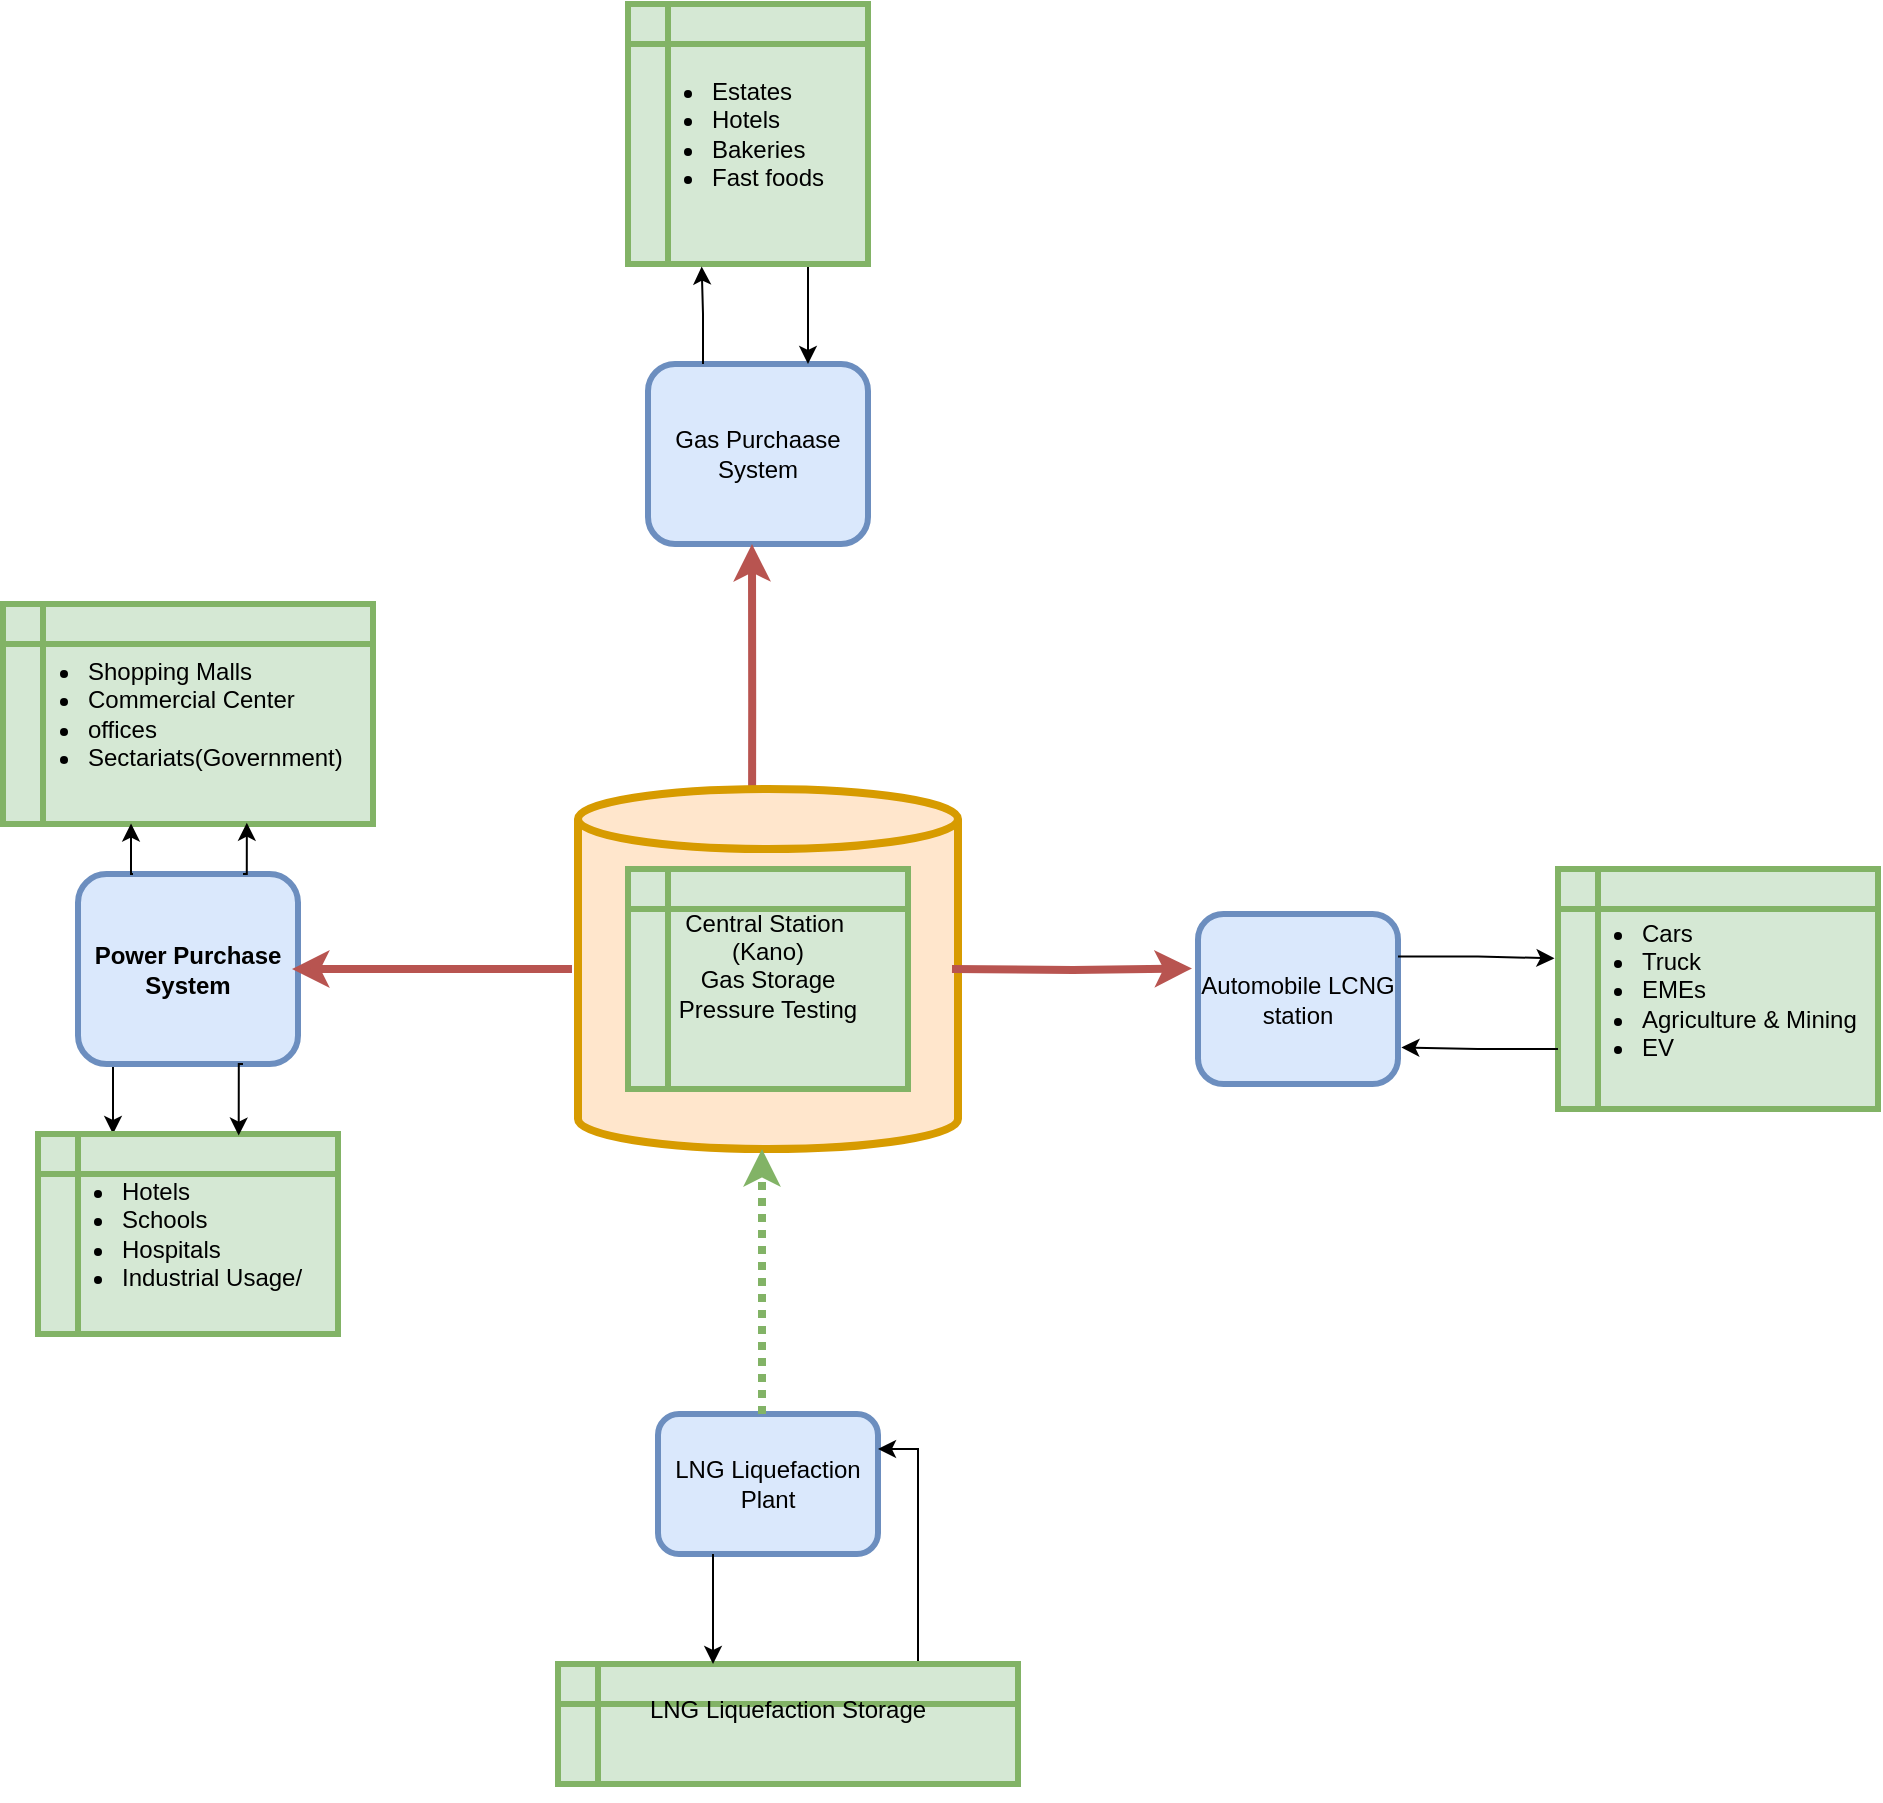 <mxfile version="25.0.1" pages="7">
  <diagram name="Page-1" id="MivRWfiBaCtzzvS7Ab6o">
    <mxGraphModel dx="2904" dy="2063" grid="1" gridSize="10" guides="1" tooltips="1" connect="1" arrows="1" fold="1" page="1" pageScale="1" pageWidth="850" pageHeight="1100" math="0" shadow="0">
      <root>
        <mxCell id="0" />
        <mxCell id="1" parent="0" />
        <mxCell id="5wyqQ87SnvcVLmWQEHBB-3" value="Gas Purchaase System" style="rounded=1;whiteSpace=wrap;html=1;strokeWidth=3;fillColor=#dae8fc;strokeColor=#6c8ebf;" vertex="1" parent="1">
          <mxGeometry x="315" y="-10" width="110" height="90" as="geometry" />
        </mxCell>
        <mxCell id="5wyqQ87SnvcVLmWQEHBB-5" value="Automobile LCNG station" style="rounded=1;whiteSpace=wrap;html=1;strokeWidth=3;fillColor=#dae8fc;strokeColor=#6c8ebf;" vertex="1" parent="1">
          <mxGeometry x="590" y="265" width="100" height="85" as="geometry" />
        </mxCell>
        <mxCell id="5wyqQ87SnvcVLmWQEHBB-6" value="LNG Liquefaction Plant" style="rounded=1;whiteSpace=wrap;html=1;strokeWidth=3;fillColor=#dae8fc;strokeColor=#6c8ebf;" vertex="1" parent="1">
          <mxGeometry x="320" y="515" width="110" height="70" as="geometry" />
        </mxCell>
        <mxCell id="5wyqQ87SnvcVLmWQEHBB-31" style="edgeStyle=orthogonalEdgeStyle;rounded=0;orthogonalLoop=1;jettySize=auto;html=1;exitX=0.25;exitY=1;exitDx=0;exitDy=0;entryX=0.25;entryY=0;entryDx=0;entryDy=0;" edge="1" parent="1" source="5wyqQ87SnvcVLmWQEHBB-7" target="5wyqQ87SnvcVLmWQEHBB-8">
          <mxGeometry relative="1" as="geometry" />
        </mxCell>
        <mxCell id="5wyqQ87SnvcVLmWQEHBB-7" value="&lt;b&gt;Power Purchase System&lt;/b&gt;" style="rounded=1;whiteSpace=wrap;html=1;strokeWidth=3;fillColor=#dae8fc;strokeColor=#6c8ebf;" vertex="1" parent="1">
          <mxGeometry x="30" y="245" width="110" height="95" as="geometry" />
        </mxCell>
        <mxCell id="5wyqQ87SnvcVLmWQEHBB-8" value="&lt;ul&gt;&lt;li&gt;Hotels&lt;/li&gt;&lt;li&gt;Schools&lt;/li&gt;&lt;li&gt;Hospitals&lt;/li&gt;&lt;li&gt;Industrial Usage/&lt;/li&gt;&lt;/ul&gt;" style="shape=internalStorage;whiteSpace=wrap;html=1;backgroundOutline=1;strokeWidth=3;align=left;fillColor=#d5e8d4;strokeColor=#82b366;" vertex="1" parent="1">
          <mxGeometry x="10" y="375" width="150" height="100" as="geometry" />
        </mxCell>
        <mxCell id="5wyqQ87SnvcVLmWQEHBB-32" style="edgeStyle=orthogonalEdgeStyle;rounded=0;orthogonalLoop=1;jettySize=auto;html=1;exitX=0.75;exitY=1;exitDx=0;exitDy=0;" edge="1" parent="1" source="5wyqQ87SnvcVLmWQEHBB-9">
          <mxGeometry relative="1" as="geometry">
            <mxPoint x="395" y="-10" as="targetPoint" />
          </mxGeometry>
        </mxCell>
        <mxCell id="5wyqQ87SnvcVLmWQEHBB-9" value="&lt;ul&gt;&lt;li&gt;Estates&lt;/li&gt;&lt;li&gt;Hotels&lt;/li&gt;&lt;li&gt;Bakeries&lt;/li&gt;&lt;li&gt;Fast foods&amp;nbsp;&lt;/li&gt;&lt;/ul&gt;" style="shape=internalStorage;whiteSpace=wrap;html=1;backgroundOutline=1;strokeWidth=3;align=left;fillColor=#d5e8d4;strokeColor=#82b366;" vertex="1" parent="1">
          <mxGeometry x="305" y="-190" width="120" height="130" as="geometry" />
        </mxCell>
        <mxCell id="5wyqQ87SnvcVLmWQEHBB-10" value="&lt;ul&gt;&lt;li&gt;Shopping Malls&lt;/li&gt;&lt;li&gt;Commercial Center&lt;/li&gt;&lt;li&gt;offices&lt;/li&gt;&lt;li&gt;Sectariats(Government)&lt;/li&gt;&lt;/ul&gt;" style="shape=internalStorage;whiteSpace=wrap;html=1;backgroundOutline=1;strokeWidth=3;align=left;fillColor=#d5e8d4;strokeColor=#82b366;" vertex="1" parent="1">
          <mxGeometry x="-7.5" y="110" width="185" height="110" as="geometry" />
        </mxCell>
        <mxCell id="rEd-CYb2xMpSt2pDyGsE-3" style="edgeStyle=orthogonalEdgeStyle;rounded=0;orthogonalLoop=1;jettySize=auto;html=1;exitX=0.75;exitY=0;exitDx=0;exitDy=0;entryX=1;entryY=0.25;entryDx=0;entryDy=0;" edge="1" parent="1" source="5wyqQ87SnvcVLmWQEHBB-11" target="5wyqQ87SnvcVLmWQEHBB-6">
          <mxGeometry relative="1" as="geometry">
            <Array as="points">
              <mxPoint x="450" y="640" />
              <mxPoint x="450" y="533" />
            </Array>
          </mxGeometry>
        </mxCell>
        <mxCell id="5wyqQ87SnvcVLmWQEHBB-11" value="LNG Liquefaction Storage&lt;div&gt;&lt;br&gt;&lt;/div&gt;" style="shape=internalStorage;whiteSpace=wrap;html=1;backgroundOutline=1;strokeWidth=3;fillColor=#d5e8d4;strokeColor=#82b366;" vertex="1" parent="1">
          <mxGeometry x="270" y="640" width="230" height="60" as="geometry" />
        </mxCell>
        <mxCell id="5wyqQ87SnvcVLmWQEHBB-12" value="&lt;ul&gt;&lt;li&gt;Cars&lt;/li&gt;&lt;li&gt;Truck&lt;/li&gt;&lt;li&gt;EMEs&lt;/li&gt;&lt;li&gt;Agriculture &amp;amp; Mining&lt;/li&gt;&lt;li&gt;EV&lt;/li&gt;&lt;/ul&gt;" style="shape=internalStorage;whiteSpace=wrap;html=1;backgroundOutline=1;strokeWidth=3;align=left;fillColor=#d5e8d4;strokeColor=#82b366;" vertex="1" parent="1">
          <mxGeometry x="770" y="242.5" width="160" height="120" as="geometry" />
        </mxCell>
        <mxCell id="5wyqQ87SnvcVLmWQEHBB-20" style="edgeStyle=orthogonalEdgeStyle;rounded=0;orthogonalLoop=1;jettySize=auto;html=1;entryX=0.5;entryY=1;entryDx=0;entryDy=0;strokeWidth=4;fillColor=#f8cecc;strokeColor=#b85450;" edge="1" parent="1">
          <mxGeometry relative="1" as="geometry">
            <mxPoint x="367.053" y="202.5" as="sourcePoint" />
            <mxPoint x="367" y="80" as="targetPoint" />
            <Array as="points">
              <mxPoint x="367" y="160" />
              <mxPoint x="367" y="160" />
            </Array>
          </mxGeometry>
        </mxCell>
        <mxCell id="5wyqQ87SnvcVLmWQEHBB-24" style="edgeStyle=orthogonalEdgeStyle;rounded=0;orthogonalLoop=1;jettySize=auto;html=1;exitX=0;exitY=0.5;exitDx=0;exitDy=0;exitPerimeter=0;strokeWidth=4;fillColor=#f8cecc;strokeColor=#b85450;" edge="1" parent="1">
          <mxGeometry relative="1" as="geometry">
            <mxPoint x="277" y="292.5" as="sourcePoint" />
            <mxPoint x="137" y="292.5" as="targetPoint" />
          </mxGeometry>
        </mxCell>
        <mxCell id="5wyqQ87SnvcVLmWQEHBB-15" value="" style="shape=cylinder3;whiteSpace=wrap;html=1;boundedLbl=1;backgroundOutline=1;size=15;strokeWidth=4;fillColor=#ffe6cc;strokeColor=#d79b00;" vertex="1" parent="1">
          <mxGeometry x="280" y="202.5" width="190" height="180" as="geometry" />
        </mxCell>
        <mxCell id="5wyqQ87SnvcVLmWQEHBB-16" value="Central Station&amp;nbsp;&lt;div&gt;(Kano)&lt;div&gt;Gas Storage&lt;/div&gt;&lt;div&gt;Pressure Testing&lt;/div&gt;&lt;div&gt;&lt;br&gt;&lt;/div&gt;&lt;/div&gt;" style="shape=internalStorage;whiteSpace=wrap;html=1;backgroundOutline=1;strokeWidth=3;fillColor=#d5e8d4;strokeColor=#82b366;" vertex="1" parent="1">
          <mxGeometry x="305" y="242.5" width="140" height="110" as="geometry" />
        </mxCell>
        <mxCell id="5wyqQ87SnvcVLmWQEHBB-19" style="edgeStyle=orthogonalEdgeStyle;rounded=0;orthogonalLoop=1;jettySize=auto;html=1;exitX=0.5;exitY=0;exitDx=0;exitDy=0;entryX=0.5;entryY=1;entryDx=0;entryDy=0;entryPerimeter=0;strokeWidth=4;dashed=1;dashPattern=1 1;fillColor=#d5e8d4;strokeColor=#82b366;gradientColor=#97d077;" edge="1" parent="1">
          <mxGeometry relative="1" as="geometry">
            <mxPoint x="372" y="515" as="sourcePoint" />
            <mxPoint x="372" y="382.5" as="targetPoint" />
            <Array as="points">
              <mxPoint x="372" y="515" />
            </Array>
          </mxGeometry>
        </mxCell>
        <mxCell id="5wyqQ87SnvcVLmWQEHBB-26" style="edgeStyle=orthogonalEdgeStyle;rounded=0;orthogonalLoop=1;jettySize=auto;html=1;exitX=1;exitY=0.5;exitDx=0;exitDy=0;exitPerimeter=0;entryX=0;entryY=0.32;entryDx=0;entryDy=0;entryPerimeter=0;strokeWidth=4;fillColor=#f8cecc;strokeColor=#b85450;" edge="1" parent="1">
          <mxGeometry relative="1" as="geometry">
            <mxPoint x="467" y="292.5" as="sourcePoint" />
            <mxPoint x="587" y="292.2" as="targetPoint" />
          </mxGeometry>
        </mxCell>
        <mxCell id="5wyqQ87SnvcVLmWQEHBB-27" style="edgeStyle=orthogonalEdgeStyle;rounded=0;orthogonalLoop=1;jettySize=auto;html=1;exitX=0.75;exitY=0;exitDx=0;exitDy=0;entryX=0.659;entryY=0.994;entryDx=0;entryDy=0;entryPerimeter=0;" edge="1" parent="1" source="5wyqQ87SnvcVLmWQEHBB-7" target="5wyqQ87SnvcVLmWQEHBB-10">
          <mxGeometry relative="1" as="geometry" />
        </mxCell>
        <mxCell id="5wyqQ87SnvcVLmWQEHBB-29" style="edgeStyle=orthogonalEdgeStyle;rounded=0;orthogonalLoop=1;jettySize=auto;html=1;exitX=0.25;exitY=0;exitDx=0;exitDy=0;entryX=0.346;entryY=0.998;entryDx=0;entryDy=0;entryPerimeter=0;" edge="1" parent="1" source="5wyqQ87SnvcVLmWQEHBB-7" target="5wyqQ87SnvcVLmWQEHBB-10">
          <mxGeometry relative="1" as="geometry" />
        </mxCell>
        <mxCell id="5wyqQ87SnvcVLmWQEHBB-30" style="edgeStyle=orthogonalEdgeStyle;rounded=0;orthogonalLoop=1;jettySize=auto;html=1;exitX=0.75;exitY=1;exitDx=0;exitDy=0;entryX=0.669;entryY=0.008;entryDx=0;entryDy=0;entryPerimeter=0;" edge="1" parent="1" source="5wyqQ87SnvcVLmWQEHBB-7" target="5wyqQ87SnvcVLmWQEHBB-8">
          <mxGeometry relative="1" as="geometry" />
        </mxCell>
        <mxCell id="5wyqQ87SnvcVLmWQEHBB-33" style="edgeStyle=orthogonalEdgeStyle;rounded=0;orthogonalLoop=1;jettySize=auto;html=1;exitX=0.25;exitY=0;exitDx=0;exitDy=0;entryX=0.307;entryY=1.01;entryDx=0;entryDy=0;entryPerimeter=0;" edge="1" parent="1" source="5wyqQ87SnvcVLmWQEHBB-3" target="5wyqQ87SnvcVLmWQEHBB-9">
          <mxGeometry relative="1" as="geometry" />
        </mxCell>
        <mxCell id="5wyqQ87SnvcVLmWQEHBB-35" style="edgeStyle=orthogonalEdgeStyle;rounded=0;orthogonalLoop=1;jettySize=auto;html=1;exitX=1;exitY=0.25;exitDx=0;exitDy=0;entryX=-0.011;entryY=0.372;entryDx=0;entryDy=0;entryPerimeter=0;" edge="1" parent="1" source="5wyqQ87SnvcVLmWQEHBB-5" target="5wyqQ87SnvcVLmWQEHBB-12">
          <mxGeometry relative="1" as="geometry" />
        </mxCell>
        <mxCell id="5wyqQ87SnvcVLmWQEHBB-38" style="edgeStyle=orthogonalEdgeStyle;rounded=0;orthogonalLoop=1;jettySize=auto;html=1;exitX=0;exitY=0.75;exitDx=0;exitDy=0;entryX=1.017;entryY=0.785;entryDx=0;entryDy=0;entryPerimeter=0;" edge="1" parent="1" source="5wyqQ87SnvcVLmWQEHBB-12" target="5wyqQ87SnvcVLmWQEHBB-5">
          <mxGeometry relative="1" as="geometry" />
        </mxCell>
        <mxCell id="rEd-CYb2xMpSt2pDyGsE-1" style="edgeStyle=orthogonalEdgeStyle;rounded=0;orthogonalLoop=1;jettySize=auto;html=1;exitX=0.5;exitY=1;exitDx=0;exitDy=0;" edge="1" parent="1" source="5wyqQ87SnvcVLmWQEHBB-11" target="5wyqQ87SnvcVLmWQEHBB-11">
          <mxGeometry relative="1" as="geometry" />
        </mxCell>
        <mxCell id="rEd-CYb2xMpSt2pDyGsE-2" style="edgeStyle=orthogonalEdgeStyle;rounded=0;orthogonalLoop=1;jettySize=auto;html=1;exitX=0.25;exitY=1;exitDx=0;exitDy=0;entryX=0.337;entryY=0;entryDx=0;entryDy=0;entryPerimeter=0;" edge="1" parent="1" source="5wyqQ87SnvcVLmWQEHBB-6" target="5wyqQ87SnvcVLmWQEHBB-11">
          <mxGeometry relative="1" as="geometry" />
        </mxCell>
      </root>
    </mxGraphModel>
  </diagram>
  <diagram id="xSOlGdMBiRiC-YYUlHi0" name="Page-2">
    <mxGraphModel dx="2570" dy="822" grid="1" gridSize="10" guides="1" tooltips="1" connect="1" arrows="1" fold="1" page="1" pageScale="1" pageWidth="850" pageHeight="1100" math="0" shadow="0">
      <root>
        <mxCell id="0" />
        <mxCell id="1" parent="0" />
        <mxCell id="TNfzKGHsCty4ztkJC2jU-6" value="" style="rounded=0;whiteSpace=wrap;html=1;" vertex="1" parent="1">
          <mxGeometry x="-155" y="40" width="1280" height="790" as="geometry" />
        </mxCell>
        <mxCell id="bWlDmIG68XfOGBJqUhjJ-43" style="edgeStyle=orthogonalEdgeStyle;rounded=0;orthogonalLoop=1;jettySize=auto;html=1;exitX=0.5;exitY=1;exitDx=0;exitDy=0;" edge="1" parent="1" source="bWlDmIG68XfOGBJqUhjJ-2" target="bWlDmIG68XfOGBJqUhjJ-31">
          <mxGeometry relative="1" as="geometry" />
        </mxCell>
        <mxCell id="bWlDmIG68XfOGBJqUhjJ-2" value="Logistics department" style="rounded=1;whiteSpace=wrap;html=1;strokeWidth=3;fillColor=#dae8fc;strokeColor=#6c8ebf;" vertex="1" parent="1">
          <mxGeometry x="220" y="310" width="100" height="85" as="geometry" />
        </mxCell>
        <mxCell id="bWlDmIG68XfOGBJqUhjJ-3" value="Automobile Department" style="rounded=1;whiteSpace=wrap;html=1;strokeWidth=3;fillColor=#dae8fc;strokeColor=#6c8ebf;" vertex="1" parent="1">
          <mxGeometry x="640" y="315" width="110" height="70" as="geometry" />
        </mxCell>
        <mxCell id="bWlDmIG68XfOGBJqUhjJ-41" style="edgeStyle=orthogonalEdgeStyle;rounded=0;orthogonalLoop=1;jettySize=auto;html=1;exitX=0.5;exitY=1;exitDx=0;exitDy=0;entryX=0.5;entryY=0;entryDx=0;entryDy=0;" edge="1" parent="1" source="bWlDmIG68XfOGBJqUhjJ-5" target="bWlDmIG68XfOGBJqUhjJ-30">
          <mxGeometry relative="1" as="geometry" />
        </mxCell>
        <mxCell id="bWlDmIG68XfOGBJqUhjJ-5" value="&lt;b&gt;Power&amp;nbsp; Department&lt;/b&gt;" style="rounded=1;whiteSpace=wrap;html=1;strokeWidth=3;fillColor=#dae8fc;strokeColor=#6c8ebf;" vertex="1" parent="1">
          <mxGeometry x="60" y="300" width="110" height="95" as="geometry" />
        </mxCell>
        <mxCell id="TNfzKGHsCty4ztkJC2jU-13" style="edgeStyle=orthogonalEdgeStyle;rounded=0;orthogonalLoop=1;jettySize=auto;html=1;exitX=0.5;exitY=1;exitDx=0;exitDy=0;entryX=0.5;entryY=0;entryDx=0;entryDy=0;" edge="1" parent="1" source="bWlDmIG68XfOGBJqUhjJ-12" target="bWlDmIG68XfOGBJqUhjJ-28">
          <mxGeometry relative="1" as="geometry" />
        </mxCell>
        <mxCell id="bWlDmIG68XfOGBJqUhjJ-12" value="&lt;ul&gt;&lt;li&gt;Central Mechanical Department&lt;/li&gt;&lt;li&gt;Central Electrical Department&lt;/li&gt;&lt;li&gt;Storage &amp;amp; Procurement Department&lt;/li&gt;&lt;/ul&gt;" style="shape=internalStorage;whiteSpace=wrap;html=1;backgroundOutline=1;strokeWidth=3;align=left;fillColor=#d5e8d4;strokeColor=#82b366;" vertex="1" parent="1">
          <mxGeometry x="380" y="300" width="210" height="120" as="geometry" />
        </mxCell>
        <mxCell id="bWlDmIG68XfOGBJqUhjJ-36" style="edgeStyle=orthogonalEdgeStyle;rounded=0;orthogonalLoop=1;jettySize=auto;html=1;exitX=0.5;exitY=1;exitDx=0;exitDy=0;" edge="1" parent="1" source="bWlDmIG68XfOGBJqUhjJ-16" target="bWlDmIG68XfOGBJqUhjJ-5">
          <mxGeometry relative="1" as="geometry" />
        </mxCell>
        <mxCell id="bWlDmIG68XfOGBJqUhjJ-40" style="edgeStyle=orthogonalEdgeStyle;rounded=0;orthogonalLoop=1;jettySize=auto;html=1;exitX=0.5;exitY=1;exitDx=0;exitDy=0;entryX=0.553;entryY=0.019;entryDx=0;entryDy=0;entryPerimeter=0;" edge="1" parent="1" source="bWlDmIG68XfOGBJqUhjJ-16" target="bWlDmIG68XfOGBJqUhjJ-3">
          <mxGeometry relative="1" as="geometry">
            <mxPoint x="700" y="310" as="targetPoint" />
          </mxGeometry>
        </mxCell>
        <mxCell id="bWlDmIG68XfOGBJqUhjJ-52" style="edgeStyle=orthogonalEdgeStyle;rounded=0;orthogonalLoop=1;jettySize=auto;html=1;exitX=1;exitY=0.5;exitDx=0;exitDy=0;entryX=1;entryY=0.75;entryDx=0;entryDy=0;" edge="1" parent="1" source="bWlDmIG68XfOGBJqUhjJ-16" target="bWlDmIG68XfOGBJqUhjJ-33">
          <mxGeometry relative="1" as="geometry" />
        </mxCell>
        <mxCell id="bWlDmIG68XfOGBJqUhjJ-55" style="edgeStyle=orthogonalEdgeStyle;rounded=0;orthogonalLoop=1;jettySize=auto;html=1;exitX=1;exitY=0.25;exitDx=0;exitDy=0;entryX=0.5;entryY=1;entryDx=0;entryDy=0;" edge="1" parent="1" source="bWlDmIG68XfOGBJqUhjJ-16" target="bWlDmIG68XfOGBJqUhjJ-32">
          <mxGeometry relative="1" as="geometry">
            <Array as="points">
              <mxPoint x="1040" y="138" />
              <mxPoint x="1040" y="640" />
              <mxPoint x="695" y="640" />
            </Array>
          </mxGeometry>
        </mxCell>
        <mxCell id="bWlDmIG68XfOGBJqUhjJ-57" style="edgeStyle=orthogonalEdgeStyle;rounded=0;orthogonalLoop=1;jettySize=auto;html=1;exitX=0;exitY=0.25;exitDx=0;exitDy=0;entryX=0.5;entryY=1;entryDx=0;entryDy=0;" edge="1" parent="1" source="bWlDmIG68XfOGBJqUhjJ-16" target="bWlDmIG68XfOGBJqUhjJ-31">
          <mxGeometry relative="1" as="geometry">
            <Array as="points">
              <mxPoint x="-60" y="138" />
              <mxPoint x="-60" y="630" />
              <mxPoint x="270" y="630" />
            </Array>
          </mxGeometry>
        </mxCell>
        <mxCell id="bWlDmIG68XfOGBJqUhjJ-16" value="&lt;div&gt;&lt;div&gt;Administration&lt;/div&gt;&lt;/div&gt;&lt;div&gt;Board of directors&lt;/div&gt;&lt;div&gt;Stake Holders&lt;/div&gt;" style="shape=internalStorage;whiteSpace=wrap;html=1;backgroundOutline=1;strokeWidth=3;fillColor=#d5e8d4;strokeColor=#82b366;" vertex="1" parent="1">
          <mxGeometry x="410" y="110" width="140" height="110" as="geometry" />
        </mxCell>
        <mxCell id="bWlDmIG68XfOGBJqUhjJ-25" style="edgeStyle=orthogonalEdgeStyle;rounded=0;orthogonalLoop=1;jettySize=auto;html=1;exitX=0.5;exitY=1;exitDx=0;exitDy=0;" edge="1" parent="1">
          <mxGeometry relative="1" as="geometry">
            <mxPoint x="385" y="700" as="sourcePoint" />
            <mxPoint x="385" y="700" as="targetPoint" />
          </mxGeometry>
        </mxCell>
        <mxCell id="bWlDmIG68XfOGBJqUhjJ-27" value="Storage Department" style="rounded=1;whiteSpace=wrap;html=1;strokeWidth=3;fillColor=#dae8fc;strokeColor=#6c8ebf;" vertex="1" parent="1">
          <mxGeometry x="820" y="315" width="110" height="70" as="geometry" />
        </mxCell>
        <mxCell id="bWlDmIG68XfOGBJqUhjJ-28" value="&lt;div&gt;&lt;div style=&quot;text-align: justify;&quot;&gt;&lt;ul&gt;&lt;li&gt;Installation of power systems:&lt;/li&gt;&lt;li&gt;Testing of power systems&lt;/li&gt;&lt;li&gt;Procurement of power equipment&lt;/li&gt;&lt;li&gt;Energy management&lt;/li&gt;&lt;li&gt;Engine Conversion&amp;nbsp;&lt;/li&gt;&lt;/ul&gt;&lt;/div&gt;&lt;/div&gt;&lt;div&gt;&lt;br&gt;&lt;/div&gt;" style="shape=internalStorage;whiteSpace=wrap;html=1;backgroundOutline=1;strokeWidth=3;align=left;fillColor=#d5e8d4;strokeColor=#82b366;" vertex="1" parent="1">
          <mxGeometry x="370" y="640" width="230" height="160" as="geometry" />
        </mxCell>
        <mxCell id="bWlDmIG68XfOGBJqUhjJ-30" value="&lt;ul&gt;&lt;li&gt;Installation of Energy Systems&lt;/li&gt;&lt;li&gt;Consultancy&lt;/li&gt;&lt;li&gt;Testing and maintenance&lt;/li&gt;&lt;/ul&gt;" style="shape=internalStorage;whiteSpace=wrap;html=1;backgroundOutline=1;strokeWidth=3;align=left;fillColor=#d5e8d4;strokeColor=#82b366;" vertex="1" parent="1">
          <mxGeometry y="490" width="160" height="120" as="geometry" />
        </mxCell>
        <mxCell id="bWlDmIG68XfOGBJqUhjJ-31" value="&lt;ul&gt;&lt;li&gt;Gas Transport&lt;/li&gt;&lt;li&gt;Panel Design delivery&lt;/li&gt;&lt;li&gt;Vehicle Maintenance &amp;amp; Servicing&lt;/li&gt;&lt;li&gt;Tracking system&lt;/li&gt;&lt;/ul&gt;" style="shape=internalStorage;whiteSpace=wrap;html=1;backgroundOutline=1;strokeWidth=3;align=left;fillColor=#d5e8d4;strokeColor=#82b366;" vertex="1" parent="1">
          <mxGeometry x="190" y="490" width="160" height="120" as="geometry" />
        </mxCell>
        <mxCell id="bWlDmIG68XfOGBJqUhjJ-32" value="&lt;ul&gt;&lt;li&gt;Automobile Servicing and maintenance&lt;/li&gt;&lt;li&gt;Engine Conversion: truck, cars and tricycles&lt;/li&gt;&lt;li&gt;Pressure testing&lt;/li&gt;&lt;/ul&gt;" style="shape=internalStorage;whiteSpace=wrap;html=1;backgroundOutline=1;strokeWidth=3;align=left;fillColor=#d5e8d4;strokeColor=#82b366;" vertex="1" parent="1">
          <mxGeometry x="595" y="500" width="200" height="120" as="geometry" />
        </mxCell>
        <mxCell id="bWlDmIG68XfOGBJqUhjJ-33" value="&lt;ul&gt;&lt;li&gt;Cylinder pressure testing&lt;/li&gt;&lt;li&gt;Gas storage&lt;/li&gt;&lt;li&gt;Fabrication&lt;/li&gt;&lt;/ul&gt;" style="shape=internalStorage;whiteSpace=wrap;html=1;backgroundOutline=1;strokeWidth=3;align=left;fillColor=#d5e8d4;strokeColor=#82b366;" vertex="1" parent="1">
          <mxGeometry x="820" y="490" width="160" height="120" as="geometry" />
        </mxCell>
        <mxCell id="bWlDmIG68XfOGBJqUhjJ-35" style="edgeStyle=orthogonalEdgeStyle;rounded=0;orthogonalLoop=1;jettySize=auto;html=1;exitX=0.5;exitY=1;exitDx=0;exitDy=0;entryX=0.4;entryY=-0.022;entryDx=0;entryDy=0;entryPerimeter=0;" edge="1" parent="1" source="bWlDmIG68XfOGBJqUhjJ-16" target="bWlDmIG68XfOGBJqUhjJ-2">
          <mxGeometry relative="1" as="geometry" />
        </mxCell>
        <mxCell id="bWlDmIG68XfOGBJqUhjJ-38" style="edgeStyle=orthogonalEdgeStyle;rounded=0;orthogonalLoop=1;jettySize=auto;html=1;exitX=0.5;exitY=1;exitDx=0;exitDy=0;entryX=0.566;entryY=0.054;entryDx=0;entryDy=0;entryPerimeter=0;" edge="1" parent="1" source="bWlDmIG68XfOGBJqUhjJ-16" target="bWlDmIG68XfOGBJqUhjJ-27">
          <mxGeometry relative="1" as="geometry">
            <Array as="points">
              <mxPoint x="480" y="260" />
              <mxPoint x="882" y="260" />
            </Array>
          </mxGeometry>
        </mxCell>
        <mxCell id="bWlDmIG68XfOGBJqUhjJ-42" style="edgeStyle=orthogonalEdgeStyle;rounded=0;orthogonalLoop=1;jettySize=auto;html=1;exitX=0.5;exitY=1;exitDx=0;exitDy=0;entryX=0.475;entryY=0.015;entryDx=0;entryDy=0;entryPerimeter=0;" edge="1" parent="1" source="bWlDmIG68XfOGBJqUhjJ-16" target="bWlDmIG68XfOGBJqUhjJ-12">
          <mxGeometry relative="1" as="geometry" />
        </mxCell>
        <mxCell id="bWlDmIG68XfOGBJqUhjJ-46" style="edgeStyle=orthogonalEdgeStyle;rounded=0;orthogonalLoop=1;jettySize=auto;html=1;exitX=0.5;exitY=1;exitDx=0;exitDy=0;entryX=0.344;entryY=-0.014;entryDx=0;entryDy=0;entryPerimeter=0;" edge="1" parent="1" source="bWlDmIG68XfOGBJqUhjJ-27" target="bWlDmIG68XfOGBJqUhjJ-33">
          <mxGeometry relative="1" as="geometry" />
        </mxCell>
        <mxCell id="bWlDmIG68XfOGBJqUhjJ-48" style="edgeStyle=orthogonalEdgeStyle;rounded=0;orthogonalLoop=1;jettySize=auto;html=1;exitX=0;exitY=0.5;exitDx=0;exitDy=0;entryX=0.002;entryY=0.555;entryDx=0;entryDy=0;entryPerimeter=0;" edge="1" parent="1" source="bWlDmIG68XfOGBJqUhjJ-16" target="bWlDmIG68XfOGBJqUhjJ-30">
          <mxGeometry relative="1" as="geometry" />
        </mxCell>
        <mxCell id="bWlDmIG68XfOGBJqUhjJ-51" style="edgeStyle=orthogonalEdgeStyle;rounded=0;orthogonalLoop=1;jettySize=auto;html=1;exitX=0.75;exitY=1;exitDx=0;exitDy=0;entryX=0.638;entryY=-0.028;entryDx=0;entryDy=0;entryPerimeter=0;" edge="1" parent="1" source="bWlDmIG68XfOGBJqUhjJ-3" target="bWlDmIG68XfOGBJqUhjJ-32">
          <mxGeometry relative="1" as="geometry" />
        </mxCell>
      </root>
    </mxGraphModel>
  </diagram>
  <diagram id="jhzq_JH_sfk_g8tMJoDW" name="Head Quaters">
    <mxGraphModel dx="1214" dy="580" grid="1" gridSize="10" guides="1" tooltips="1" connect="1" arrows="1" fold="1" page="1" pageScale="1" pageWidth="850" pageHeight="1100" math="0" shadow="0">
      <root>
        <mxCell id="0" />
        <mxCell id="1" parent="0" />
        <mxCell id="Tl_XZZBuL5JprGIFsGQR-17" style="edgeStyle=orthogonalEdgeStyle;rounded=0;orthogonalLoop=1;jettySize=auto;html=1;exitX=0.75;exitY=1;exitDx=0;exitDy=0;entryX=0.5;entryY=0;entryDx=0;entryDy=0;strokeWidth=3;fillColor=#fa6800;strokeColor=#C73500;" edge="1" parent="1" source="Tl_XZZBuL5JprGIFsGQR-1" target="Tl_XZZBuL5JprGIFsGQR-14">
          <mxGeometry relative="1" as="geometry" />
        </mxCell>
        <mxCell id="Tl_XZZBuL5JprGIFsGQR-19" style="edgeStyle=orthogonalEdgeStyle;rounded=0;orthogonalLoop=1;jettySize=auto;html=1;exitX=1;exitY=0.5;exitDx=0;exitDy=0;entryX=0;entryY=0.5;entryDx=0;entryDy=0;fillColor=#b1ddf0;strokeColor=#10739e;strokeWidth=3;" edge="1" parent="1" source="Tl_XZZBuL5JprGIFsGQR-1" target="Tl_XZZBuL5JprGIFsGQR-11">
          <mxGeometry relative="1" as="geometry" />
        </mxCell>
        <mxCell id="Tl_XZZBuL5JprGIFsGQR-20" style="edgeStyle=orthogonalEdgeStyle;rounded=0;orthogonalLoop=1;jettySize=auto;html=1;exitX=0;exitY=0.5;exitDx=0;exitDy=0;entryX=1;entryY=0.5;entryDx=0;entryDy=0;strokeWidth=3;fillColor=#fa6800;strokeColor=#C73500;" edge="1" parent="1" source="Tl_XZZBuL5JprGIFsGQR-1" target="Tl_XZZBuL5JprGIFsGQR-8">
          <mxGeometry relative="1" as="geometry">
            <Array as="points">
              <mxPoint x="260" y="815" />
            </Array>
          </mxGeometry>
        </mxCell>
        <mxCell id="Tl_XZZBuL5JprGIFsGQR-1" value="" style="rounded=1;whiteSpace=wrap;html=1;arcSize=9;dashed=1;strokeWidth=2;" vertex="1" parent="1">
          <mxGeometry x="260" y="710" width="420" height="220" as="geometry" />
        </mxCell>
        <mxCell id="Tl_XZZBuL5JprGIFsGQR-3" value="&lt;font style=&quot;font-size: 18px;&quot;&gt;&lt;b&gt;Head Office&lt;/b&gt;&lt;/font&gt;" style="rounded=0;whiteSpace=wrap;html=1;fillColor=#fff2cc;strokeColor=#d6b656;" vertex="1" parent="1">
          <mxGeometry x="290" y="735" width="360" height="170" as="geometry" />
        </mxCell>
        <mxCell id="Tl_XZZBuL5JprGIFsGQR-5" value="&lt;b&gt;Mechanical Department&lt;/b&gt;" style="rounded=1;whiteSpace=wrap;html=1;strokeWidth=3;fillColor=#dae8fc;strokeColor=#6c8ebf;" vertex="1" parent="1">
          <mxGeometry x="330" y="750" width="90" height="50" as="geometry" />
        </mxCell>
        <mxCell id="Tl_XZZBuL5JprGIFsGQR-6" value="&lt;b&gt;Electrical Department&lt;/b&gt;" style="rounded=1;whiteSpace=wrap;html=1;strokeWidth=3;fillColor=#dae8fc;strokeColor=#6c8ebf;" vertex="1" parent="1">
          <mxGeometry x="510" y="750" width="90" height="50" as="geometry" />
        </mxCell>
        <mxCell id="Tl_XZZBuL5JprGIFsGQR-7" value="&lt;b&gt;Procurement Department&lt;/b&gt;" style="rounded=1;whiteSpace=wrap;html=1;strokeWidth=3;fillColor=#dae8fc;strokeColor=#6c8ebf;" vertex="1" parent="1">
          <mxGeometry x="425" y="840" width="90" height="50" as="geometry" />
        </mxCell>
        <mxCell id="Tl_XZZBuL5JprGIFsGQR-8" value="&lt;font style=&quot;font-size: 15px;&quot;&gt;Gas Depot&lt;/font&gt;&lt;div&gt;&lt;font style=&quot;font-size: 15px;&quot;&gt;Administration&lt;/font&gt;&lt;/div&gt;" style="ellipse;whiteSpace=wrap;html=1;aspect=fixed;strokeWidth=3;fillColor=#ffe6cc;strokeColor=#d79b00;" vertex="1" parent="1">
          <mxGeometry x="50" y="750" width="130" height="130" as="geometry" />
        </mxCell>
        <mxCell id="Tl_XZZBuL5JprGIFsGQR-10" value="&lt;b&gt;&lt;font style=&quot;font-size: 15px;&quot;&gt;Gas Supply&lt;/font&gt;&lt;/b&gt;&lt;div&gt;&lt;b&gt;&lt;font style=&quot;font-size: 15px;&quot;&gt;Administration&lt;/font&gt;&lt;/b&gt;&lt;/div&gt;" style="ellipse;whiteSpace=wrap;html=1;aspect=fixed;strokeWidth=3;fillColor=#ffe6cc;strokeColor=#d79b00;" vertex="1" parent="1">
          <mxGeometry x="290" y="1020" width="130" height="130" as="geometry" />
        </mxCell>
        <mxCell id="Tl_XZZBuL5JprGIFsGQR-11" value="&lt;b&gt;&lt;font style=&quot;font-size: 15px;&quot;&gt;Core Services&lt;/font&gt;&lt;/b&gt;" style="ellipse;whiteSpace=wrap;html=1;aspect=fixed;strokeWidth=3;fillColor=#ffcccc;strokeColor=#36393d;" vertex="1" parent="1">
          <mxGeometry x="770" y="755" width="130" height="130" as="geometry" />
        </mxCell>
        <mxCell id="Tl_XZZBuL5JprGIFsGQR-12" value="&lt;b&gt;&lt;font style=&quot;font-size: 15px;&quot;&gt;Power Supply (IPP)&lt;/font&gt;&lt;/b&gt;&lt;div&gt;&lt;b&gt;&lt;font style=&quot;font-size: 15px;&quot;&gt;Administration&lt;/font&gt;&lt;/b&gt;&lt;/div&gt;" style="ellipse;whiteSpace=wrap;html=1;aspect=fixed;strokeWidth=3;fillColor=#ffe6cc;strokeColor=#d79b00;" vertex="1" parent="1">
          <mxGeometry x="290" y="500" width="130" height="130" as="geometry" />
        </mxCell>
        <mxCell id="Tl_XZZBuL5JprGIFsGQR-13" value="&lt;b&gt;&lt;font style=&quot;font-size: 15px;&quot;&gt;Automobile Conversion/EV Charge stations Administration&lt;/font&gt;&lt;/b&gt;" style="ellipse;whiteSpace=wrap;html=1;aspect=fixed;strokeWidth=3;fillColor=#cce5ff;strokeColor=#36393d;" vertex="1" parent="1">
          <mxGeometry x="520" y="500" width="130" height="130" as="geometry" />
        </mxCell>
        <mxCell id="Tl_XZZBuL5JprGIFsGQR-14" value="&lt;b&gt;&lt;font style=&quot;font-size: 15px;&quot;&gt;Logistics Administration&lt;/font&gt;&lt;/b&gt;" style="ellipse;whiteSpace=wrap;html=1;aspect=fixed;strokeWidth=3;fillColor=#cce5ff;strokeColor=#36393d;" vertex="1" parent="1">
          <mxGeometry x="540" y="1010" width="130" height="130" as="geometry" />
        </mxCell>
        <mxCell id="Tl_XZZBuL5JprGIFsGQR-15" style="edgeStyle=orthogonalEdgeStyle;rounded=0;orthogonalLoop=1;jettySize=auto;html=1;exitX=0.75;exitY=0;exitDx=0;exitDy=0;entryX=0.61;entryY=0.988;entryDx=0;entryDy=0;entryPerimeter=0;strokeWidth=3;fillColor=#fa6800;strokeColor=#C73500;" edge="1" parent="1" source="Tl_XZZBuL5JprGIFsGQR-1" target="Tl_XZZBuL5JprGIFsGQR-13">
          <mxGeometry relative="1" as="geometry" />
        </mxCell>
        <mxCell id="Tl_XZZBuL5JprGIFsGQR-16" style="edgeStyle=orthogonalEdgeStyle;rounded=0;orthogonalLoop=1;jettySize=auto;html=1;exitX=0.25;exitY=0;exitDx=0;exitDy=0;entryX=0.422;entryY=1.022;entryDx=0;entryDy=0;entryPerimeter=0;strokeWidth=3;fillColor=#fa6800;strokeColor=#C73500;" edge="1" parent="1" source="Tl_XZZBuL5JprGIFsGQR-1" target="Tl_XZZBuL5JprGIFsGQR-12">
          <mxGeometry relative="1" as="geometry" />
        </mxCell>
        <mxCell id="Tl_XZZBuL5JprGIFsGQR-18" style="edgeStyle=orthogonalEdgeStyle;rounded=0;orthogonalLoop=1;jettySize=auto;html=1;exitX=0.25;exitY=1;exitDx=0;exitDy=0;entryX=0.38;entryY=-0.003;entryDx=0;entryDy=0;entryPerimeter=0;strokeWidth=3;fillColor=#fa6800;strokeColor=#C73500;" edge="1" parent="1" source="Tl_XZZBuL5JprGIFsGQR-1" target="Tl_XZZBuL5JprGIFsGQR-10">
          <mxGeometry relative="1" as="geometry" />
        </mxCell>
      </root>
    </mxGraphModel>
  </diagram>
  <diagram id="urwggJU6tpnTRuMDC3LU" name="Gas Depot">
    <mxGraphModel dx="1474" dy="1804" grid="1" gridSize="10" guides="1" tooltips="1" connect="1" arrows="1" fold="1" page="1" pageScale="1" pageWidth="850" pageHeight="1100" math="0" shadow="0">
      <root>
        <mxCell id="0" />
        <mxCell id="1" parent="0" />
        <mxCell id="WKMZ1s3zmR5bbahSKZMh-13" style="edgeStyle=orthogonalEdgeStyle;rounded=0;orthogonalLoop=1;jettySize=auto;html=1;exitX=1;exitY=0.5;exitDx=0;exitDy=0;entryX=0;entryY=0.5;entryDx=0;entryDy=0;strokeWidth=3;" edge="1" parent="1" source="WKMZ1s3zmR5bbahSKZMh-2" target="WKMZ1s3zmR5bbahSKZMh-4">
          <mxGeometry relative="1" as="geometry" />
        </mxCell>
        <mxCell id="WKMZ1s3zmR5bbahSKZMh-14" style="edgeStyle=orthogonalEdgeStyle;rounded=0;orthogonalLoop=1;jettySize=auto;html=1;exitX=0;exitY=0.5;exitDx=0;exitDy=0;entryX=1;entryY=0.5;entryDx=0;entryDy=0;strokeWidth=3;" edge="1" parent="1" source="WKMZ1s3zmR5bbahSKZMh-2" target="WKMZ1s3zmR5bbahSKZMh-3">
          <mxGeometry relative="1" as="geometry" />
        </mxCell>
        <mxCell id="WKMZ1s3zmR5bbahSKZMh-15" style="edgeStyle=orthogonalEdgeStyle;rounded=0;orthogonalLoop=1;jettySize=auto;html=1;exitX=1;exitY=1;exitDx=0;exitDy=0;entryX=0;entryY=0.5;entryDx=0;entryDy=0;strokeWidth=3;" edge="1" parent="1" source="WKMZ1s3zmR5bbahSKZMh-2" target="WKMZ1s3zmR5bbahSKZMh-9">
          <mxGeometry relative="1" as="geometry" />
        </mxCell>
        <mxCell id="WKMZ1s3zmR5bbahSKZMh-2" value="&lt;font style=&quot;font-size: 20px;&quot;&gt;Central Gas Depot&lt;/font&gt;" style="ellipse;whiteSpace=wrap;html=1;aspect=fixed;strokeWidth=3;fillColor=#d5e8d4;strokeColor=#82b366;" vertex="1" parent="1">
          <mxGeometry x="340" y="210" width="140" height="140" as="geometry" />
        </mxCell>
        <mxCell id="WKMZ1s3zmR5bbahSKZMh-18" style="edgeStyle=orthogonalEdgeStyle;rounded=0;orthogonalLoop=1;jettySize=auto;html=1;exitX=0;exitY=0.5;exitDx=0;exitDy=0;entryX=0.5;entryY=1;entryDx=0;entryDy=0;strokeWidth=3;" edge="1" parent="1" source="WKMZ1s3zmR5bbahSKZMh-3" target="WKMZ1s3zmR5bbahSKZMh-6">
          <mxGeometry relative="1" as="geometry" />
        </mxCell>
        <mxCell id="WKMZ1s3zmR5bbahSKZMh-3" value="Logistics" style="rounded=1;whiteSpace=wrap;html=1;strokeWidth=2;fillColor=#dae8fc;strokeColor=#6c8ebf;" vertex="1" parent="1">
          <mxGeometry x="200" y="170" width="60" height="50" as="geometry" />
        </mxCell>
        <mxCell id="WKMZ1s3zmR5bbahSKZMh-17" style="edgeStyle=orthogonalEdgeStyle;rounded=0;orthogonalLoop=1;jettySize=auto;html=1;exitX=1;exitY=0.5;exitDx=0;exitDy=0;entryX=0.5;entryY=1;entryDx=0;entryDy=0;strokeWidth=3;" edge="1" parent="1" source="WKMZ1s3zmR5bbahSKZMh-4" target="WKMZ1s3zmR5bbahSKZMh-5">
          <mxGeometry relative="1" as="geometry" />
        </mxCell>
        <mxCell id="WKMZ1s3zmR5bbahSKZMh-4" value="Logistics" style="rounded=1;whiteSpace=wrap;html=1;strokeWidth=2;fillColor=#dae8fc;strokeColor=#6c8ebf;" vertex="1" parent="1">
          <mxGeometry x="540" y="170" width="50" height="40" as="geometry" />
        </mxCell>
        <mxCell id="FMiZZK7NYhJuSZdbOmk6-3" style="edgeStyle=orthogonalEdgeStyle;rounded=0;orthogonalLoop=1;jettySize=auto;html=1;exitX=0.5;exitY=0;exitDx=0;exitDy=0;entryX=1;entryY=0.5;entryDx=0;entryDy=0;dashed=1;fillColor=#ffe6cc;strokeColor=#d79b00;strokeWidth=2;" edge="1" parent="1" source="WKMZ1s3zmR5bbahSKZMh-5" target="FMiZZK7NYhJuSZdbOmk6-1">
          <mxGeometry relative="1" as="geometry" />
        </mxCell>
        <mxCell id="WKMZ1s3zmR5bbahSKZMh-5" value="&lt;font style=&quot;font-size: 15px;&quot;&gt;Gas Supply&lt;/font&gt;" style="rounded=0;whiteSpace=wrap;html=1;strokeWidth=3;fillColor=#ffe6cc;strokeColor=#d79b00;" vertex="1" parent="1">
          <mxGeometry x="590" y="60" width="120" height="60" as="geometry" />
        </mxCell>
        <mxCell id="FMiZZK7NYhJuSZdbOmk6-2" style="edgeStyle=orthogonalEdgeStyle;rounded=0;orthogonalLoop=1;jettySize=auto;html=1;exitX=0.5;exitY=0;exitDx=0;exitDy=0;entryX=0;entryY=0.5;entryDx=0;entryDy=0;dashed=1;fillColor=#ffe6cc;strokeColor=#d79b00;strokeWidth=2;" edge="1" parent="1" source="WKMZ1s3zmR5bbahSKZMh-6" target="FMiZZK7NYhJuSZdbOmk6-1">
          <mxGeometry relative="1" as="geometry" />
        </mxCell>
        <mxCell id="WKMZ1s3zmR5bbahSKZMh-6" value="&lt;font style=&quot;font-size: 15px;&quot;&gt;Independent Power providers&lt;/font&gt;" style="rounded=0;whiteSpace=wrap;html=1;strokeWidth=3;fillColor=#ffe6cc;strokeColor=#d79b00;" vertex="1" parent="1">
          <mxGeometry x="80" y="70" width="120" height="60" as="geometry" />
        </mxCell>
        <mxCell id="WKMZ1s3zmR5bbahSKZMh-21" style="edgeStyle=orthogonalEdgeStyle;rounded=0;orthogonalLoop=1;jettySize=auto;html=1;exitX=0.5;exitY=0;exitDx=0;exitDy=0;entryX=0.5;entryY=1;entryDx=0;entryDy=0;strokeWidth=3;fillColor=#fa6800;strokeColor=#C73500;" edge="1" parent="1" source="WKMZ1s3zmR5bbahSKZMh-7" target="WKMZ1s3zmR5bbahSKZMh-2">
          <mxGeometry relative="1" as="geometry" />
        </mxCell>
        <mxCell id="WKMZ1s3zmR5bbahSKZMh-7" value="Logistics" style="rounded=1;whiteSpace=wrap;html=1;strokeWidth=2;fillColor=#dae8fc;strokeColor=#6c8ebf;" vertex="1" parent="1">
          <mxGeometry x="380" y="420" width="60" height="40" as="geometry" />
        </mxCell>
        <mxCell id="WKMZ1s3zmR5bbahSKZMh-20" style="edgeStyle=orthogonalEdgeStyle;rounded=0;orthogonalLoop=1;jettySize=auto;html=1;exitX=0.5;exitY=0;exitDx=0;exitDy=0;exitPerimeter=0;strokeWidth=3;fillColor=#fa6800;strokeColor=#C73500;" edge="1" parent="1" source="WKMZ1s3zmR5bbahSKZMh-8" target="WKMZ1s3zmR5bbahSKZMh-7">
          <mxGeometry relative="1" as="geometry" />
        </mxCell>
        <mxCell id="WKMZ1s3zmR5bbahSKZMh-8" value="&lt;font style=&quot;font-size: 20px;&quot;&gt;Refinery&lt;/font&gt;" style="shape=cylinder3;whiteSpace=wrap;html=1;boundedLbl=1;backgroundOutline=1;size=15;strokeWidth=3;fillColor=#e1d5e7;strokeColor=#9673a6;" vertex="1" parent="1">
          <mxGeometry x="345" y="540" width="130" height="140" as="geometry" />
        </mxCell>
        <mxCell id="WKMZ1s3zmR5bbahSKZMh-19" style="edgeStyle=orthogonalEdgeStyle;rounded=0;orthogonalLoop=1;jettySize=auto;html=1;exitX=0.5;exitY=1;exitDx=0;exitDy=0;entryX=0;entryY=0.5;entryDx=0;entryDy=0;strokeWidth=3;" edge="1" parent="1" source="WKMZ1s3zmR5bbahSKZMh-9" target="WKMZ1s3zmR5bbahSKZMh-10">
          <mxGeometry relative="1" as="geometry" />
        </mxCell>
        <mxCell id="WKMZ1s3zmR5bbahSKZMh-9" value="Logistics" style="rounded=1;whiteSpace=wrap;html=1;strokeWidth=2;fillColor=#dae8fc;strokeColor=#6c8ebf;" vertex="1" parent="1">
          <mxGeometry x="520" y="320" width="50" height="40" as="geometry" />
        </mxCell>
        <mxCell id="WKMZ1s3zmR5bbahSKZMh-10" value="&lt;font style=&quot;font-size: 15px;&quot;&gt;LCNG/ EV Stations&lt;/font&gt;" style="rounded=0;whiteSpace=wrap;html=1;strokeWidth=3;fillColor=#ffe6cc;strokeColor=#d79b00;" vertex="1" parent="1">
          <mxGeometry x="640" y="400" width="120" height="60" as="geometry" />
        </mxCell>
        <mxCell id="FMiZZK7NYhJuSZdbOmk6-1" value="&lt;font style=&quot;font-size: 17px;&quot;&gt;Consumers&lt;/font&gt;" style="rounded=1;whiteSpace=wrap;html=1;absoluteArcSize=1;arcSize=14;strokeWidth=2;fillColor=#f8cecc;strokeColor=#b85450;" vertex="1" parent="1">
          <mxGeometry x="360" y="-90" width="100" height="100" as="geometry" />
        </mxCell>
      </root>
    </mxGraphModel>
  </diagram>
  <diagram id="TUKIVE8GApZZoJlB54zn" name="Logistics">
    <mxGraphModel dx="1032" dy="493" grid="1" gridSize="10" guides="1" tooltips="1" connect="1" arrows="1" fold="1" page="1" pageScale="1" pageWidth="850" pageHeight="1100" math="0" shadow="0">
      <root>
        <mxCell id="0" />
        <mxCell id="1" parent="0" />
        <mxCell id="9Iqd70g4kkGQ37Gk-597-9" value="" style="rounded=1;whiteSpace=wrap;html=1;arcSize=6;dashed=1;strokeWidth=2;fillColor=#dae8fc;strokeColor=#6c8ebf;" vertex="1" parent="1">
          <mxGeometry x="480" y="30" width="170" height="350" as="geometry" />
        </mxCell>
        <mxCell id="9Iqd70g4kkGQ37Gk-597-14" style="edgeStyle=orthogonalEdgeStyle;rounded=0;orthogonalLoop=1;jettySize=auto;html=1;exitX=1;exitY=0.5;exitDx=0;exitDy=0;strokeWidth=2;" edge="1" parent="1" source="9Iqd70g4kkGQ37Gk-597-1" target="9Iqd70g4kkGQ37Gk-597-5">
          <mxGeometry relative="1" as="geometry" />
        </mxCell>
        <mxCell id="9Iqd70g4kkGQ37Gk-597-1" value="Gas Depot" style="rounded=1;whiteSpace=wrap;html=1;strokeWidth=3;fillColor=#dae8fc;strokeColor=#6c8ebf;" vertex="1" parent="1">
          <mxGeometry x="80" y="185" width="120" height="70" as="geometry" />
        </mxCell>
        <mxCell id="9Iqd70g4kkGQ37Gk-597-2" value="IPP" style="rounded=1;whiteSpace=wrap;html=1;strokeWidth=3;fillColor=#e1d5e7;strokeColor=#9673a6;" vertex="1" parent="1">
          <mxGeometry x="500" y="130" width="130" height="50" as="geometry" />
        </mxCell>
        <mxCell id="9Iqd70g4kkGQ37Gk-597-10" style="edgeStyle=orthogonalEdgeStyle;rounded=0;orthogonalLoop=1;jettySize=auto;html=1;exitX=1;exitY=0.5;exitDx=0;exitDy=0;entryX=0;entryY=0.5;entryDx=0;entryDy=0;strokeWidth=2;fillColor=#ffe6cc;strokeColor=#d79b00;" edge="1" parent="1" source="9Iqd70g4kkGQ37Gk-597-5" target="9Iqd70g4kkGQ37Gk-597-6">
          <mxGeometry relative="1" as="geometry">
            <Array as="points">
              <mxPoint x="450" y="220" />
              <mxPoint x="450" y="75" />
            </Array>
          </mxGeometry>
        </mxCell>
        <mxCell id="9Iqd70g4kkGQ37Gk-597-11" style="edgeStyle=orthogonalEdgeStyle;rounded=0;orthogonalLoop=1;jettySize=auto;html=1;exitX=1;exitY=0.5;exitDx=0;exitDy=0;entryX=0;entryY=0.5;entryDx=0;entryDy=0;strokeWidth=2;fillColor=#ffe6cc;strokeColor=#d79b00;" edge="1" parent="1" source="9Iqd70g4kkGQ37Gk-597-5" target="9Iqd70g4kkGQ37Gk-597-8">
          <mxGeometry relative="1" as="geometry">
            <Array as="points">
              <mxPoint x="450" y="220" />
              <mxPoint x="450" y="325" />
            </Array>
          </mxGeometry>
        </mxCell>
        <mxCell id="9Iqd70g4kkGQ37Gk-597-12" style="edgeStyle=orthogonalEdgeStyle;rounded=0;orthogonalLoop=1;jettySize=auto;html=1;exitX=1;exitY=0.5;exitDx=0;exitDy=0;entryX=0;entryY=0.5;entryDx=0;entryDy=0;strokeWidth=2;fillColor=#ffe6cc;strokeColor=#d79b00;" edge="1" parent="1" source="9Iqd70g4kkGQ37Gk-597-5" target="9Iqd70g4kkGQ37Gk-597-2">
          <mxGeometry relative="1" as="geometry">
            <Array as="points">
              <mxPoint x="470" y="220" />
              <mxPoint x="470" y="155" />
            </Array>
          </mxGeometry>
        </mxCell>
        <mxCell id="9Iqd70g4kkGQ37Gk-597-13" style="edgeStyle=orthogonalEdgeStyle;rounded=0;orthogonalLoop=1;jettySize=auto;html=1;exitX=1;exitY=0.5;exitDx=0;exitDy=0;entryX=0.5;entryY=1;entryDx=0;entryDy=0;strokeWidth=2;fillColor=#ffe6cc;strokeColor=#d79b00;" edge="1" parent="1" source="9Iqd70g4kkGQ37Gk-597-5" target="9Iqd70g4kkGQ37Gk-597-7">
          <mxGeometry relative="1" as="geometry">
            <Array as="points">
              <mxPoint x="470" y="220" />
              <mxPoint x="470" y="280" />
              <mxPoint x="565" y="280" />
            </Array>
          </mxGeometry>
        </mxCell>
        <mxCell id="9Iqd70g4kkGQ37Gk-597-5" value="Logistics" style="shape=step;perimeter=stepPerimeter;whiteSpace=wrap;html=1;fixedSize=1;strokeWidth=4;fillColor=#ffe6cc;strokeColor=#d79b00;" vertex="1" parent="1">
          <mxGeometry x="270" y="190" width="140" height="60" as="geometry" />
        </mxCell>
        <mxCell id="9Iqd70g4kkGQ37Gk-597-6" value="Third Party Gas Supply" style="rounded=1;whiteSpace=wrap;html=1;strokeWidth=3;fillColor=#e1d5e7;strokeColor=#9673a6;" vertex="1" parent="1">
          <mxGeometry x="500" y="50" width="130" height="50" as="geometry" />
        </mxCell>
        <mxCell id="9Iqd70g4kkGQ37Gk-597-7" value="Gas Supply" style="rounded=1;whiteSpace=wrap;html=1;strokeWidth=3;fillColor=#e1d5e7;strokeColor=#9673a6;" vertex="1" parent="1">
          <mxGeometry x="500" y="210" width="130" height="50" as="geometry" />
        </mxCell>
        <mxCell id="9Iqd70g4kkGQ37Gk-597-8" value="LCNG/ Automobile conversion/ EV Station" style="rounded=1;whiteSpace=wrap;html=1;strokeWidth=3;fillColor=#e1d5e7;strokeColor=#9673a6;" vertex="1" parent="1">
          <mxGeometry x="510" y="300" width="120" height="50" as="geometry" />
        </mxCell>
      </root>
    </mxGraphModel>
  </diagram>
  <diagram id="nz_NUxS5ZgaWxU3l48Oc" name="Gas and Power Supply">
    <mxGraphModel dx="1788" dy="448" grid="1" gridSize="10" guides="1" tooltips="1" connect="1" arrows="1" fold="1" page="1" pageScale="1" pageWidth="850" pageHeight="1100" math="0" shadow="0">
      <root>
        <mxCell id="0" />
        <mxCell id="1" parent="0" />
        <mxCell id="0io9gvlkRfZaH88TdNlO-1" value="" style="rounded=1;whiteSpace=wrap;html=1;arcSize=6;dashed=1;strokeWidth=2;fillColor=#dae8fc;strokeColor=#6c8ebf;" vertex="1" parent="1">
          <mxGeometry x="480" y="30" width="170" height="350" as="geometry" />
        </mxCell>
        <mxCell id="fGHPFVtKPNe3RaDD4yuL-4" style="edgeStyle=orthogonalEdgeStyle;rounded=0;orthogonalLoop=1;jettySize=auto;html=1;exitX=1;exitY=0.5;exitDx=0;exitDy=0;entryX=0;entryY=0.5;entryDx=0;entryDy=0;" edge="1" parent="1" source="0io9gvlkRfZaH88TdNlO-2" target="fGHPFVtKPNe3RaDD4yuL-3">
          <mxGeometry relative="1" as="geometry">
            <Array as="points">
              <mxPoint x="-10" y="215" />
            </Array>
          </mxGeometry>
        </mxCell>
        <mxCell id="0io9gvlkRfZaH88TdNlO-2" value="&lt;b&gt;Gas Depot&lt;/b&gt;" style="rounded=1;whiteSpace=wrap;html=1;strokeWidth=3;fillColor=#dae8fc;strokeColor=#6c8ebf;" vertex="1" parent="1">
          <mxGeometry x="-90" y="185" width="80" height="70" as="geometry" />
        </mxCell>
        <mxCell id="0io9gvlkRfZaH88TdNlO-3" value="&lt;b&gt;Schools&lt;/b&gt;" style="rounded=1;whiteSpace=wrap;html=1;strokeWidth=3;fillColor=#e1d5e7;strokeColor=#9673a6;" vertex="1" parent="1">
          <mxGeometry x="500" y="130" width="130" height="50" as="geometry" />
        </mxCell>
        <mxCell id="0io9gvlkRfZaH88TdNlO-4" style="edgeStyle=orthogonalEdgeStyle;rounded=0;orthogonalLoop=1;jettySize=auto;html=1;exitX=1;exitY=0.5;exitDx=0;exitDy=0;entryX=0;entryY=0.5;entryDx=0;entryDy=0;strokeWidth=2;fillColor=#ffe6cc;strokeColor=#d79b00;" edge="1" parent="1" source="0io9gvlkRfZaH88TdNlO-8" target="0io9gvlkRfZaH88TdNlO-9">
          <mxGeometry relative="1" as="geometry">
            <Array as="points">
              <mxPoint x="450" y="220" />
              <mxPoint x="450" y="75" />
            </Array>
          </mxGeometry>
        </mxCell>
        <mxCell id="0io9gvlkRfZaH88TdNlO-5" style="edgeStyle=orthogonalEdgeStyle;rounded=0;orthogonalLoop=1;jettySize=auto;html=1;exitX=1;exitY=0.5;exitDx=0;exitDy=0;entryX=0;entryY=0.5;entryDx=0;entryDy=0;strokeWidth=2;fillColor=#ffe6cc;strokeColor=#d79b00;" edge="1" parent="1" source="0io9gvlkRfZaH88TdNlO-8" target="0io9gvlkRfZaH88TdNlO-11">
          <mxGeometry relative="1" as="geometry">
            <Array as="points">
              <mxPoint x="450" y="220" />
              <mxPoint x="450" y="325" />
            </Array>
          </mxGeometry>
        </mxCell>
        <mxCell id="0io9gvlkRfZaH88TdNlO-6" style="edgeStyle=orthogonalEdgeStyle;rounded=0;orthogonalLoop=1;jettySize=auto;html=1;exitX=1;exitY=0.5;exitDx=0;exitDy=0;entryX=0;entryY=0.5;entryDx=0;entryDy=0;strokeWidth=2;fillColor=#ffe6cc;strokeColor=#d79b00;" edge="1" parent="1" source="0io9gvlkRfZaH88TdNlO-8" target="0io9gvlkRfZaH88TdNlO-3">
          <mxGeometry relative="1" as="geometry">
            <Array as="points">
              <mxPoint x="470" y="220" />
              <mxPoint x="470" y="155" />
            </Array>
          </mxGeometry>
        </mxCell>
        <mxCell id="0io9gvlkRfZaH88TdNlO-7" style="edgeStyle=orthogonalEdgeStyle;rounded=0;orthogonalLoop=1;jettySize=auto;html=1;exitX=1;exitY=0.5;exitDx=0;exitDy=0;entryX=0.5;entryY=1;entryDx=0;entryDy=0;strokeWidth=2;fillColor=#ffe6cc;strokeColor=#d79b00;" edge="1" parent="1" source="0io9gvlkRfZaH88TdNlO-8" target="0io9gvlkRfZaH88TdNlO-10">
          <mxGeometry relative="1" as="geometry">
            <Array as="points">
              <mxPoint x="470" y="220" />
              <mxPoint x="470" y="280" />
              <mxPoint x="565" y="280" />
            </Array>
          </mxGeometry>
        </mxCell>
        <mxCell id="0io9gvlkRfZaH88TdNlO-8" value="&lt;b&gt;Logistics&lt;/b&gt;" style="shape=step;perimeter=stepPerimeter;whiteSpace=wrap;html=1;fixedSize=1;strokeWidth=4;fillColor=#ffe6cc;strokeColor=#d79b00;" vertex="1" parent="1">
          <mxGeometry x="310" y="197.5" width="100" height="45" as="geometry" />
        </mxCell>
        <mxCell id="0io9gvlkRfZaH88TdNlO-9" value="&lt;b&gt;Commercial centers&lt;/b&gt;" style="rounded=1;whiteSpace=wrap;html=1;strokeWidth=3;fillColor=#e1d5e7;strokeColor=#9673a6;" vertex="1" parent="1">
          <mxGeometry x="500" y="50" width="130" height="50" as="geometry" />
        </mxCell>
        <mxCell id="0io9gvlkRfZaH88TdNlO-10" value="&lt;b&gt;Hospitals&lt;/b&gt;" style="rounded=1;whiteSpace=wrap;html=1;strokeWidth=3;fillColor=#e1d5e7;strokeColor=#9673a6;" vertex="1" parent="1">
          <mxGeometry x="500" y="210" width="130" height="50" as="geometry" />
        </mxCell>
        <mxCell id="0io9gvlkRfZaH88TdNlO-11" value="&lt;b&gt;LCNG/ Automobile conversion/ EV Station&lt;/b&gt;" style="rounded=1;whiteSpace=wrap;html=1;strokeWidth=3;fillColor=#e1d5e7;strokeColor=#9673a6;" vertex="1" parent="1">
          <mxGeometry x="510" y="300" width="120" height="50" as="geometry" />
        </mxCell>
        <mxCell id="fGHPFVtKPNe3RaDD4yuL-6" style="edgeStyle=orthogonalEdgeStyle;rounded=0;orthogonalLoop=1;jettySize=auto;html=1;exitX=1;exitY=0.5;exitDx=0;exitDy=0;entryX=0;entryY=0.5;entryDx=0;entryDy=0;" edge="1" parent="1" source="fGHPFVtKPNe3RaDD4yuL-2" target="0io9gvlkRfZaH88TdNlO-8">
          <mxGeometry relative="1" as="geometry">
            <Array as="points">
              <mxPoint x="330" y="220" />
              <mxPoint x="330" y="220" />
            </Array>
          </mxGeometry>
        </mxCell>
        <mxCell id="fGHPFVtKPNe3RaDD4yuL-2" value="&lt;font style=&quot;font-size: 15px;&quot;&gt;&lt;b&gt;IPP/ Gas Supply&lt;/b&gt;&lt;/font&gt;" style="rounded=1;whiteSpace=wrap;html=1;strokeWidth=3;" vertex="1" parent="1">
          <mxGeometry x="160" y="185" width="120" height="70" as="geometry" />
        </mxCell>
        <mxCell id="fGHPFVtKPNe3RaDD4yuL-3" value="&lt;b&gt;Logistics&lt;/b&gt;" style="shape=step;perimeter=stepPerimeter;whiteSpace=wrap;html=1;fixedSize=1;strokeWidth=4;fillColor=#ffe6cc;strokeColor=#d79b00;" vertex="1" parent="1">
          <mxGeometry x="30" y="190" width="100" height="50" as="geometry" />
        </mxCell>
        <mxCell id="fGHPFVtKPNe3RaDD4yuL-9" style="edgeStyle=orthogonalEdgeStyle;rounded=0;orthogonalLoop=1;jettySize=auto;html=1;exitX=1;exitY=0.5;exitDx=0;exitDy=0;entryX=-0.01;entryY=0.433;entryDx=0;entryDy=0;entryPerimeter=0;" edge="1" parent="1" source="fGHPFVtKPNe3RaDD4yuL-3" target="fGHPFVtKPNe3RaDD4yuL-2">
          <mxGeometry relative="1" as="geometry" />
        </mxCell>
      </root>
    </mxGraphModel>
  </diagram>
  <diagram id="Gx2dxqPuYd1XKwXXUCnW" name="LCNG-Stations">
    <mxGraphModel dx="1032" dy="1593" grid="1" gridSize="10" guides="1" tooltips="1" connect="1" arrows="1" fold="1" page="1" pageScale="1" pageWidth="850" pageHeight="1100" math="0" shadow="0">
      <root>
        <mxCell id="0" />
        <mxCell id="1" parent="0" />
        <mxCell id="5xr0k1uCDJoF4c4lKNq_-1" value="&lt;font style=&quot;font-size: 16px;&quot;&gt;&lt;b&gt;LCNG Stations&lt;/b&gt;&lt;/font&gt;" style="rounded=1;whiteSpace=wrap;html=1;arcSize=6;strokeWidth=2;fillColor=#dae8fc;strokeColor=#6c8ebf;" vertex="1" parent="1">
          <mxGeometry x="480" y="30" width="290" height="200" as="geometry" />
        </mxCell>
        <mxCell id="5xr0k1uCDJoF4c4lKNq_-22" style="edgeStyle=orthogonalEdgeStyle;rounded=0;orthogonalLoop=1;jettySize=auto;html=1;exitX=0.5;exitY=1;exitDx=0;exitDy=0;entryX=0.5;entryY=0;entryDx=0;entryDy=0;fillColor=#ffe6cc;strokeColor=#d79b00;strokeWidth=3;" edge="1" parent="1" source="5xr0k1uCDJoF4c4lKNq_-3" target="5xr0k1uCDJoF4c4lKNq_-18">
          <mxGeometry relative="1" as="geometry" />
        </mxCell>
        <mxCell id="5xr0k1uCDJoF4c4lKNq_-3" value="Electric Vehicle Conversions" style="rounded=1;whiteSpace=wrap;html=1;strokeWidth=3;fillColor=#e1d5e7;strokeColor=#9673a6;" vertex="1" parent="1">
          <mxGeometry x="490" y="160" width="130" height="50" as="geometry" />
        </mxCell>
        <mxCell id="5xr0k1uCDJoF4c4lKNq_-12" value="Gas Supply&amp;nbsp;" style="rounded=1;whiteSpace=wrap;html=1;strokeWidth=3;fillColor=#e1d5e7;strokeColor=#9673a6;" vertex="1" parent="1">
          <mxGeometry x="630" y="160" width="130" height="50" as="geometry" />
        </mxCell>
        <mxCell id="5xr0k1uCDJoF4c4lKNq_-13" value="Renting and Services" style="rounded=1;whiteSpace=wrap;html=1;strokeWidth=3;fillColor=#e1d5e7;strokeColor=#9673a6;" vertex="1" parent="1">
          <mxGeometry x="560" y="50" width="130" height="50" as="geometry" />
        </mxCell>
        <mxCell id="5xr0k1uCDJoF4c4lKNq_-24" style="edgeStyle=orthogonalEdgeStyle;rounded=0;orthogonalLoop=1;jettySize=auto;html=1;exitX=1;exitY=0.5;exitDx=0;exitDy=0;entryX=0;entryY=0.5;entryDx=0;entryDy=0;fillColor=#ffe6cc;strokeColor=#d79b00;strokeWidth=3;" edge="1" parent="1" source="5xr0k1uCDJoF4c4lKNq_-14" target="5xr0k1uCDJoF4c4lKNq_-15">
          <mxGeometry relative="1" as="geometry" />
        </mxCell>
        <mxCell id="5xr0k1uCDJoF4c4lKNq_-14" value="Gas Depot" style="rounded=1;whiteSpace=wrap;html=1;arcSize=11;strokeWidth=3;fillColor=#e1d5e7;strokeColor=#9673a6;" vertex="1" parent="1">
          <mxGeometry x="100" y="55" width="100" height="120" as="geometry" />
        </mxCell>
        <mxCell id="5xr0k1uCDJoF4c4lKNq_-15" value="Logistics" style="rounded=1;whiteSpace=wrap;html=1;arcSize=11;strokeWidth=3;fillColor=#ffe6cc;strokeColor=#d79b00;" vertex="1" parent="1">
          <mxGeometry x="290" y="80" width="120" height="70" as="geometry" />
        </mxCell>
        <mxCell id="5xr0k1uCDJoF4c4lKNq_-16" value="&lt;ul&gt;&lt;li&gt;Gas transportation&lt;/li&gt;&lt;li&gt;Construction Firms&lt;/li&gt;&lt;li&gt;Others&lt;/li&gt;&lt;/ul&gt;" style="rounded=1;whiteSpace=wrap;html=1;arcSize=11;strokeWidth=3;fillColor=#dae8fc;strokeColor=#6c8ebf;align=left;" vertex="1" parent="1">
          <mxGeometry x="860" y="-60" width="140" height="170" as="geometry" />
        </mxCell>
        <mxCell id="5xr0k1uCDJoF4c4lKNq_-17" value="&lt;ul&gt;&lt;li&gt;Automobile&lt;/li&gt;&lt;li&gt;Trucks&lt;/li&gt;&lt;li&gt;Agricultural Machines&lt;/li&gt;&lt;li&gt;Mining Machines&lt;/li&gt;&lt;/ul&gt;" style="rounded=1;whiteSpace=wrap;html=1;arcSize=11;strokeWidth=3;fillColor=#dae8fc;strokeColor=#6c8ebf;align=left;" vertex="1" parent="1">
          <mxGeometry x="870" y="170" width="130" height="170" as="geometry" />
        </mxCell>
        <mxCell id="5xr0k1uCDJoF4c4lKNq_-18" value="&lt;ul&gt;&lt;li&gt;Tricycles&lt;/li&gt;&lt;li&gt;Automobiles&lt;/li&gt;&lt;li&gt;Trucks&lt;/li&gt;&lt;/ul&gt;" style="rounded=1;whiteSpace=wrap;html=1;arcSize=11;strokeWidth=3;fillColor=#dae8fc;strokeColor=#6c8ebf;align=left;" vertex="1" parent="1">
          <mxGeometry x="490" y="310" width="130" height="120" as="geometry" />
        </mxCell>
        <mxCell id="5xr0k1uCDJoF4c4lKNq_-20" style="edgeStyle=orthogonalEdgeStyle;rounded=0;orthogonalLoop=1;jettySize=auto;html=1;exitX=1;exitY=0.5;exitDx=0;exitDy=0;entryX=0;entryY=0.5;entryDx=0;entryDy=0;fillColor=#ffe6cc;strokeColor=#d79b00;strokeWidth=3;" edge="1" parent="1" source="5xr0k1uCDJoF4c4lKNq_-13" target="5xr0k1uCDJoF4c4lKNq_-16">
          <mxGeometry relative="1" as="geometry">
            <Array as="points">
              <mxPoint x="810" y="75" />
              <mxPoint x="810" y="25" />
            </Array>
          </mxGeometry>
        </mxCell>
        <mxCell id="5xr0k1uCDJoF4c4lKNq_-21" style="edgeStyle=orthogonalEdgeStyle;rounded=0;orthogonalLoop=1;jettySize=auto;html=1;exitX=1;exitY=0.5;exitDx=0;exitDy=0;entryX=0.019;entryY=0.553;entryDx=0;entryDy=0;entryPerimeter=0;fillColor=#ffe6cc;strokeColor=#d79b00;strokeWidth=3;" edge="1" parent="1" source="5xr0k1uCDJoF4c4lKNq_-12" target="5xr0k1uCDJoF4c4lKNq_-17">
          <mxGeometry relative="1" as="geometry" />
        </mxCell>
        <mxCell id="5xr0k1uCDJoF4c4lKNq_-23" style="edgeStyle=orthogonalEdgeStyle;rounded=0;orthogonalLoop=1;jettySize=auto;html=1;exitX=1;exitY=0.5;exitDx=0;exitDy=0;entryX=0.002;entryY=0.426;entryDx=0;entryDy=0;entryPerimeter=0;fillColor=#ffe6cc;strokeColor=#d79b00;strokeWidth=3;" edge="1" parent="1" source="5xr0k1uCDJoF4c4lKNq_-15" target="5xr0k1uCDJoF4c4lKNq_-1">
          <mxGeometry relative="1" as="geometry" />
        </mxCell>
      </root>
    </mxGraphModel>
  </diagram>
</mxfile>
